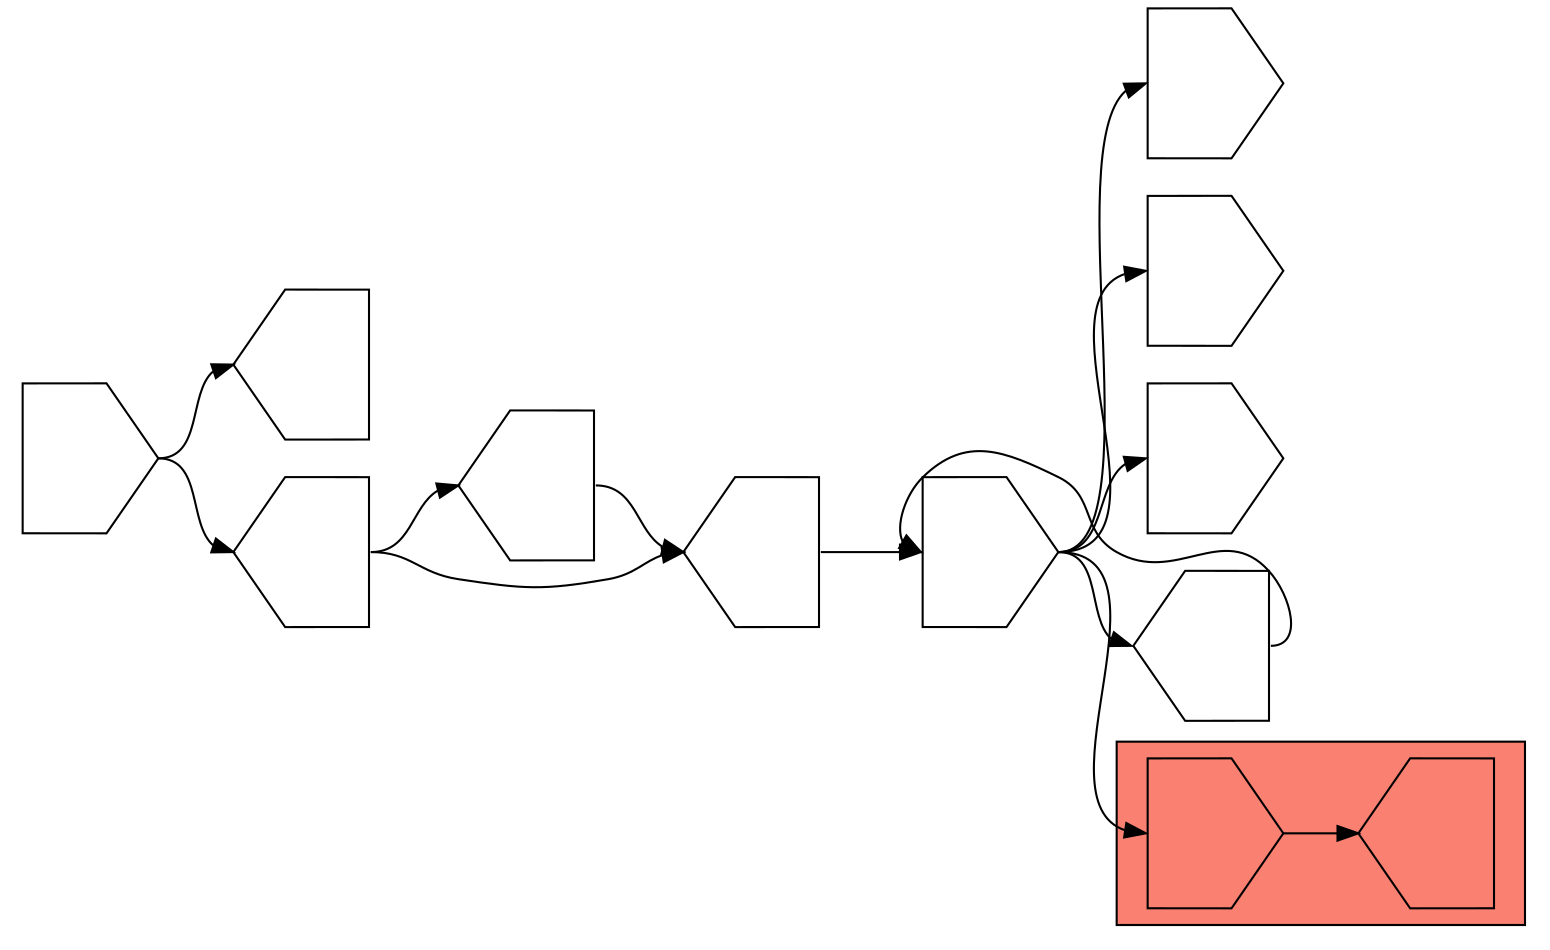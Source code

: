 digraph asm {
	rotate=90;
	edge [headport=n,tailport=s];
subgraph cluster_C14925_17705 {
	14925 [label="",height=1,width=1,shape=invhouse];
	17705 [label="",height=1,width=1,shape=house];
	style=filled;
	fillcolor=salmon;
}
	11204 [label="",height=1,width=1,shape=invhouse];
	8635 [label="",height=1,width=1,shape=house];
	10711 [label="",height=1,width=1,shape=invhouse];
	13997 [label="",height=1,width=1,shape=invhouse];
	14928 [label="",height=1,width=1,shape=invhouse];
	7951 [label="",height=1,width=1,shape=house];
	6205 [label="",height=1,width=1,shape=house];
	14718 [label="",height=1,width=1,shape=house];
	8285 [label="",height=1,width=1,shape=invhouse];
	15862 [label="",height=1,width=1,shape=house];
	14925 -> 17705
	11204 -> 8635
	11204 -> 10711
	11204 -> 13997
	11204 -> 14925
	11204 -> 14928
	8635 -> 11204
	7951 -> 11204
	6205 -> 7951
	6205 -> 14718
	14718 -> 7951
	8285 -> 6205
	8285 -> 15862
}
